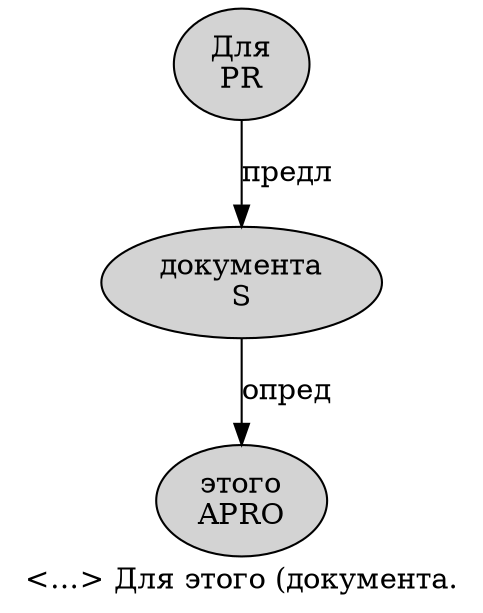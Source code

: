 digraph SENTENCE_1534 {
	graph [label="<…> Для этого (документа."]
	node [style=filled]
		3 [label="Для
PR" color="" fillcolor=lightgray penwidth=1 shape=ellipse]
		4 [label="этого
APRO" color="" fillcolor=lightgray penwidth=1 shape=ellipse]
		6 [label="документа
S" color="" fillcolor=lightgray penwidth=1 shape=ellipse]
			3 -> 6 [label="предл"]
			6 -> 4 [label="опред"]
}